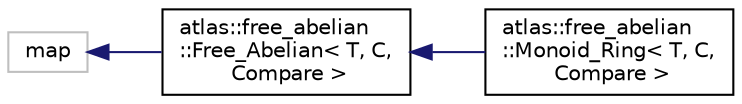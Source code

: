 digraph "Graphical Class Hierarchy"
{
  edge [fontname="Helvetica",fontsize="10",labelfontname="Helvetica",labelfontsize="10"];
  node [fontname="Helvetica",fontsize="10",shape=record];
  rankdir="LR";
  Node1 [label="map",height=0.2,width=0.4,color="grey75", fillcolor="white", style="filled"];
  Node1 -> Node2 [dir="back",color="midnightblue",fontsize="10",style="solid",fontname="Helvetica"];
  Node2 [label="atlas::free_abelian\l::Free_Abelian\< T, C,\l Compare \>",height=0.2,width=0.4,color="black", fillcolor="white", style="filled",URL="$structatlas_1_1free__abelian_1_1Free__Abelian.html"];
  Node2 -> Node3 [dir="back",color="midnightblue",fontsize="10",style="solid",fontname="Helvetica"];
  Node3 [label="atlas::free_abelian\l::Monoid_Ring\< T, C,\l Compare \>",height=0.2,width=0.4,color="black", fillcolor="white", style="filled",URL="$structatlas_1_1free__abelian_1_1Monoid__Ring.html"];
}
